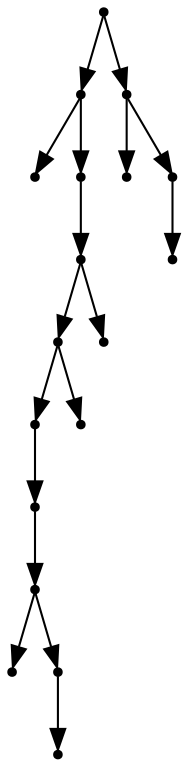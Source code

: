digraph {
  17 [shape=point];
  12 [shape=point];
  0 [shape=point];
  11 [shape=point];
  10 [shape=point];
  8 [shape=point];
  6 [shape=point];
  5 [shape=point];
  4 [shape=point];
  1 [shape=point];
  3 [shape=point];
  2 [shape=point];
  7 [shape=point];
  9 [shape=point];
  16 [shape=point];
  13 [shape=point];
  15 [shape=point];
  14 [shape=point];
17 -> 12;
12 -> 0;
12 -> 11;
11 -> 10;
10 -> 8;
8 -> 6;
6 -> 5;
5 -> 4;
4 -> 1;
4 -> 3;
3 -> 2;
8 -> 7;
10 -> 9;
17 -> 16;
16 -> 13;
16 -> 15;
15 -> 14;
}

